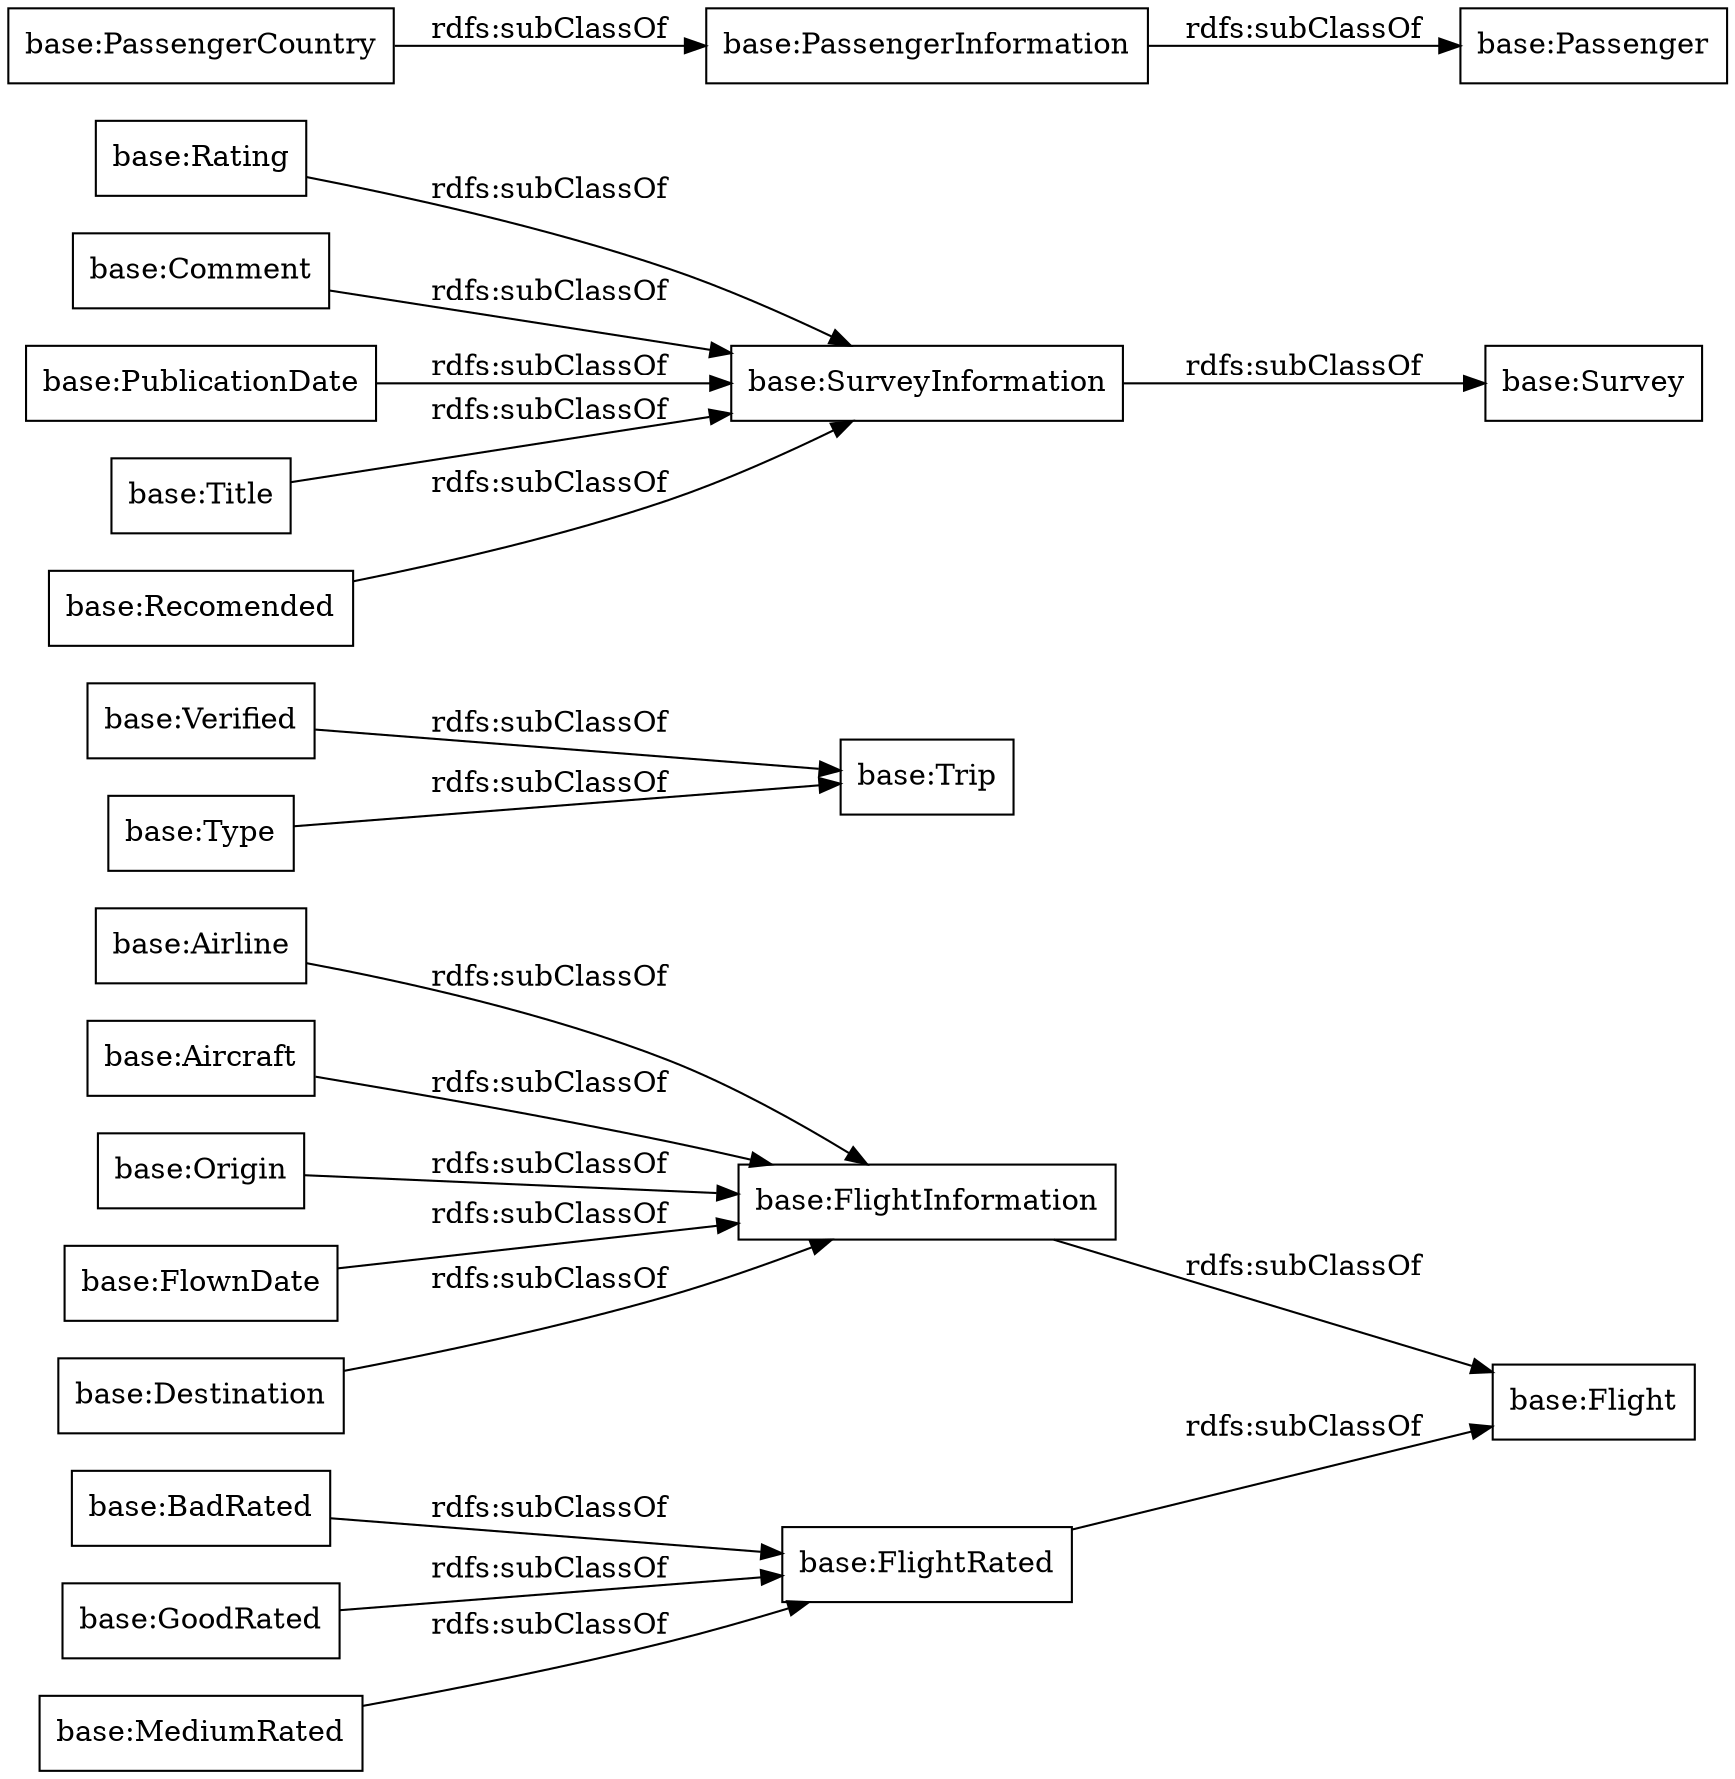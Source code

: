digraph ar2dtool_diagram { 
rankdir=LR;
size="1000"
node [shape = rectangle, color="black"]; "base:BadRated" "base:Verified" "base:Survey" "base:FlownDate" "base:SurveyInformation" "base:Rating" "base:FlightRated" "base:Comment" "base:Type" "base:Trip" "base:PublicationDate" "base:Destination" "base:Title" "base:Airline" "base:PassengerInformation" "base:PassengerCountry" "base:Recomended" "base:FlightInformation" "base:Flight" "base:Passenger" "base:MediumRated" "base:Aircraft" "base:GoodRated" "base:Origin" ; /*classes style*/
	"base:Recomended" -> "base:SurveyInformation" [ label = "rdfs:subClassOf" ];
	"base:Verified" -> "base:Trip" [ label = "rdfs:subClassOf" ];
	"base:PassengerCountry" -> "base:PassengerInformation" [ label = "rdfs:subClassOf" ];
	"base:PassengerInformation" -> "base:Passenger" [ label = "rdfs:subClassOf" ];
	"base:Rating" -> "base:SurveyInformation" [ label = "rdfs:subClassOf" ];
	"base:BadRated" -> "base:FlightRated" [ label = "rdfs:subClassOf" ];
	"base:Aircraft" -> "base:FlightInformation" [ label = "rdfs:subClassOf" ];
	"base:MediumRated" -> "base:FlightRated" [ label = "rdfs:subClassOf" ];
	"base:Title" -> "base:SurveyInformation" [ label = "rdfs:subClassOf" ];
	"base:Type" -> "base:Trip" [ label = "rdfs:subClassOf" ];
	"base:FlownDate" -> "base:FlightInformation" [ label = "rdfs:subClassOf" ];
	"base:PublicationDate" -> "base:SurveyInformation" [ label = "rdfs:subClassOf" ];
	"base:GoodRated" -> "base:FlightRated" [ label = "rdfs:subClassOf" ];
	"base:Airline" -> "base:FlightInformation" [ label = "rdfs:subClassOf" ];
	"base:Origin" -> "base:FlightInformation" [ label = "rdfs:subClassOf" ];
	"base:FlightRated" -> "base:Flight" [ label = "rdfs:subClassOf" ];
	"base:Destination" -> "base:FlightInformation" [ label = "rdfs:subClassOf" ];
	"base:SurveyInformation" -> "base:Survey" [ label = "rdfs:subClassOf" ];
	"base:Comment" -> "base:SurveyInformation" [ label = "rdfs:subClassOf" ];
	"base:FlightInformation" -> "base:Flight" [ label = "rdfs:subClassOf" ];

}
